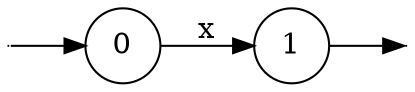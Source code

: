 digraph
{
  vcsn_context = "[x]? → ℤ"
  rankdir = LR
  {
    node [shape = point, width = 0]
    I0
    F1
  }
  {
    node [shape = circle]
    0
    1
  }
  I0 -> 0
  0 -> 1 [label = "x"]
  1 -> F1
}
